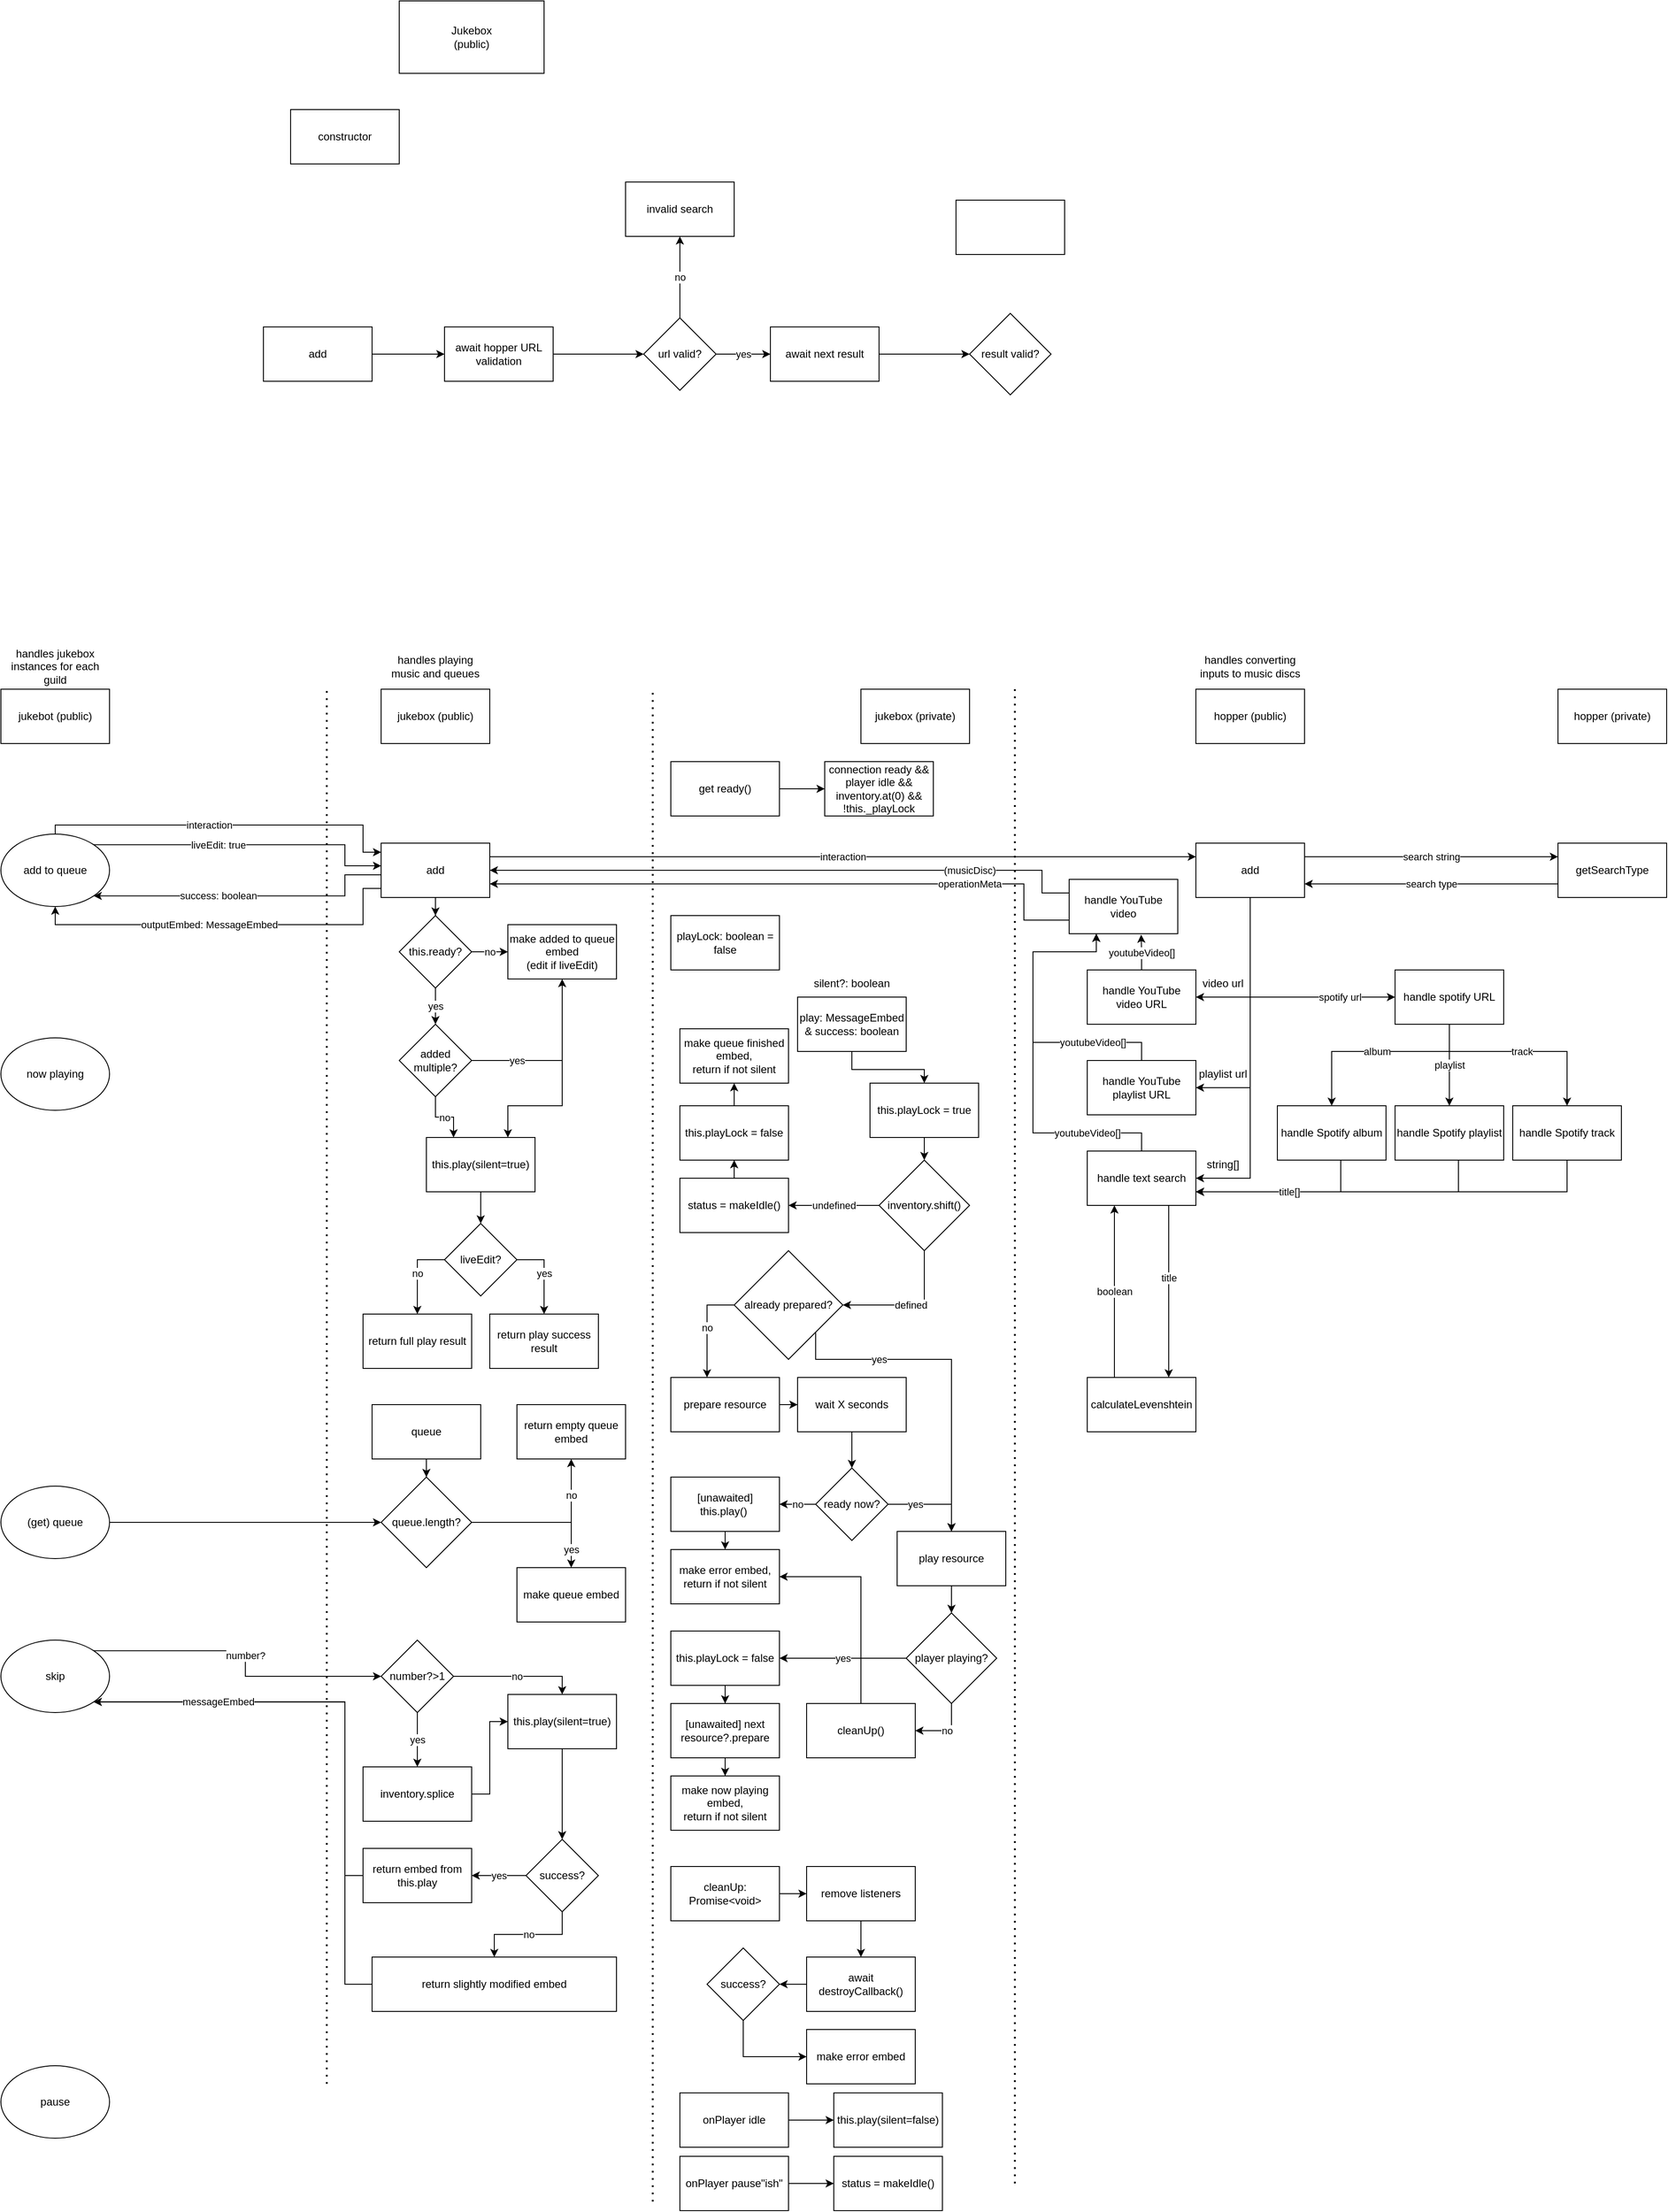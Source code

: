 <mxfile version="16.5.2" type="device"><diagram id="hmhbZiQYW7Iia7BToPwG" name="Page-1"><mxGraphModel dx="3783" dy="2192" grid="1" gridSize="10" guides="1" tooltips="1" connect="1" arrows="1" fold="1" page="0" pageScale="1" pageWidth="850" pageHeight="1100" math="0" shadow="0"><root><mxCell id="0"/><mxCell id="1" parent="0"/><mxCell id="MciPBM90cr3rvrZdmb2z-4" value="interaction" style="edgeStyle=orthogonalEdgeStyle;rounded=0;orthogonalLoop=1;jettySize=auto;html=1;entryX=0;entryY=0;entryDx=0;entryDy=0;exitX=0.5;exitY=0;exitDx=0;exitDy=0;" parent="1" source="MciPBM90cr3rvrZdmb2z-2" edge="1"><mxGeometry x="-0.1" relative="1" as="geometry"><mxPoint x="-280" y="330" as="sourcePoint"/><mxPoint x="-60" y="340" as="targetPoint"/><Array as="points"><mxPoint x="-420" y="310"/><mxPoint x="-80" y="310"/><mxPoint x="-80" y="340"/></Array><mxPoint as="offset"/></mxGeometry></mxCell><mxCell id="MciPBM90cr3rvrZdmb2z-99" value="liveEdit: true" style="edgeStyle=orthogonalEdgeStyle;rounded=0;orthogonalLoop=1;jettySize=auto;html=1;entryX=0;entryY=0.25;entryDx=0;entryDy=0;exitX=1;exitY=0;exitDx=0;exitDy=0;" parent="1" source="MciPBM90cr3rvrZdmb2z-2" edge="1"><mxGeometry x="-0.193" relative="1" as="geometry"><mxPoint x="-237.574" y="341.716" as="sourcePoint"/><mxPoint x="-60" y="355" as="targetPoint"/><Array as="points"><mxPoint x="-100" y="332"/><mxPoint x="-100" y="355"/></Array><mxPoint as="offset"/></mxGeometry></mxCell><mxCell id="MciPBM90cr3rvrZdmb2z-2" value="add to queue" style="ellipse;whiteSpace=wrap;html=1;" parent="1" vertex="1"><mxGeometry x="-480" y="320" width="120" height="80" as="geometry"/></mxCell><mxCell id="MciPBM90cr3rvrZdmb2z-5" value="hopper (public)" style="rounded=0;whiteSpace=wrap;html=1;" parent="1" vertex="1"><mxGeometry x="840" y="160" width="120" height="60" as="geometry"/></mxCell><mxCell id="MciPBM90cr3rvrZdmb2z-27" value="search string" style="edgeStyle=orthogonalEdgeStyle;rounded=0;orthogonalLoop=1;jettySize=auto;html=1;entryX=0;entryY=0.25;entryDx=0;entryDy=0;" parent="1" source="MciPBM90cr3rvrZdmb2z-6" target="MciPBM90cr3rvrZdmb2z-25" edge="1"><mxGeometry relative="1" as="geometry"><Array as="points"><mxPoint x="1030" y="345"/><mxPoint x="1030" y="345"/></Array></mxGeometry></mxCell><mxCell id="MciPBM90cr3rvrZdmb2z-33" style="edgeStyle=orthogonalEdgeStyle;rounded=0;orthogonalLoop=1;jettySize=auto;html=1;entryX=1;entryY=0.5;entryDx=0;entryDy=0;exitX=0.5;exitY=1;exitDx=0;exitDy=0;" parent="1" source="MciPBM90cr3rvrZdmb2z-6" target="MciPBM90cr3rvrZdmb2z-22" edge="1"><mxGeometry relative="1" as="geometry"/></mxCell><mxCell id="MciPBM90cr3rvrZdmb2z-34" style="edgeStyle=orthogonalEdgeStyle;rounded=0;orthogonalLoop=1;jettySize=auto;html=1;entryX=1;entryY=0.5;entryDx=0;entryDy=0;exitX=0.5;exitY=1;exitDx=0;exitDy=0;" parent="1" source="MciPBM90cr3rvrZdmb2z-6" target="MciPBM90cr3rvrZdmb2z-26" edge="1"><mxGeometry relative="1" as="geometry"><Array as="points"><mxPoint x="900" y="500"/></Array></mxGeometry></mxCell><mxCell id="MciPBM90cr3rvrZdmb2z-45" style="edgeStyle=orthogonalEdgeStyle;rounded=0;orthogonalLoop=1;jettySize=auto;html=1;entryX=1;entryY=0.5;entryDx=0;entryDy=0;" parent="1" source="MciPBM90cr3rvrZdmb2z-6" target="MciPBM90cr3rvrZdmb2z-19" edge="1"><mxGeometry relative="1" as="geometry"/></mxCell><mxCell id="EG2tbeATRvM9hSawF7WW-14" value="spotify url" style="edgeStyle=orthogonalEdgeStyle;rounded=0;orthogonalLoop=1;jettySize=auto;html=1;entryX=0;entryY=0.5;entryDx=0;entryDy=0;exitX=0.5;exitY=1;exitDx=0;exitDy=0;" parent="1" source="MciPBM90cr3rvrZdmb2z-6" target="EG2tbeATRvM9hSawF7WW-13" edge="1"><mxGeometry x="0.546" relative="1" as="geometry"><mxPoint as="offset"/></mxGeometry></mxCell><mxCell id="MciPBM90cr3rvrZdmb2z-6" value="add" style="rounded=0;whiteSpace=wrap;html=1;" parent="1" vertex="1"><mxGeometry x="840" y="330" width="120" height="60" as="geometry"/></mxCell><mxCell id="MciPBM90cr3rvrZdmb2z-7" value="jukebox (public)" style="rounded=0;whiteSpace=wrap;html=1;" parent="1" vertex="1"><mxGeometry x="-60" y="160" width="120" height="60" as="geometry"/></mxCell><mxCell id="MciPBM90cr3rvrZdmb2z-13" value="interaction" style="edgeStyle=orthogonalEdgeStyle;rounded=0;orthogonalLoop=1;jettySize=auto;html=1;entryX=0;entryY=0.25;entryDx=0;entryDy=0;exitX=1;exitY=0.25;exitDx=0;exitDy=0;" parent="1" source="MciPBM90cr3rvrZdmb2z-8" target="MciPBM90cr3rvrZdmb2z-6" edge="1"><mxGeometry relative="1" as="geometry"><Array as="points"><mxPoint x="840" y="345"/></Array></mxGeometry></mxCell><mxCell id="MciPBM90cr3rvrZdmb2z-122" style="edgeStyle=orthogonalEdgeStyle;rounded=0;orthogonalLoop=1;jettySize=auto;html=1;entryX=0.5;entryY=0;entryDx=0;entryDy=0;" parent="1" source="MciPBM90cr3rvrZdmb2z-8" target="MciPBM90cr3rvrZdmb2z-81" edge="1"><mxGeometry relative="1" as="geometry"/></mxCell><mxCell id="MciPBM90cr3rvrZdmb2z-174" value="outputEmbed: MessageEmbed" style="edgeStyle=orthogonalEdgeStyle;rounded=0;orthogonalLoop=1;jettySize=auto;html=1;exitX=0;exitY=1;exitDx=0;exitDy=0;entryX=0.5;entryY=1;entryDx=0;entryDy=0;" parent="1" target="MciPBM90cr3rvrZdmb2z-2" edge="1"><mxGeometry x="0.095" relative="1" as="geometry"><mxPoint x="-60" y="380" as="sourcePoint"/><mxPoint x="-290" y="420" as="targetPoint"/><Array as="points"><mxPoint x="-80" y="380"/><mxPoint x="-80" y="420"/><mxPoint x="-420" y="420"/></Array><mxPoint as="offset"/></mxGeometry></mxCell><mxCell id="MciPBM90cr3rvrZdmb2z-176" value="success: boolean" style="edgeStyle=orthogonalEdgeStyle;rounded=0;orthogonalLoop=1;jettySize=auto;html=1;exitX=0;exitY=0.75;exitDx=0;exitDy=0;entryX=1;entryY=1;entryDx=0;entryDy=0;" parent="1" target="MciPBM90cr3rvrZdmb2z-2" edge="1"><mxGeometry x="0.193" relative="1" as="geometry"><mxPoint x="-60" y="365" as="sourcePoint"/><mxPoint x="-237.574" y="378.284" as="targetPoint"/><Array as="points"><mxPoint x="-100" y="365"/><mxPoint x="-100" y="388"/></Array><mxPoint as="offset"/></mxGeometry></mxCell><mxCell id="MciPBM90cr3rvrZdmb2z-8" value="add" style="rounded=0;whiteSpace=wrap;html=1;" parent="1" vertex="1"><mxGeometry x="-60" y="330" width="120" height="60" as="geometry"/></mxCell><mxCell id="MciPBM90cr3rvrZdmb2z-9" value="jukebot (public)" style="rounded=0;whiteSpace=wrap;html=1;" parent="1" vertex="1"><mxGeometry x="-480" y="160" width="120" height="60" as="geometry"/></mxCell><mxCell id="MciPBM90cr3rvrZdmb2z-226" style="edgeStyle=orthogonalEdgeStyle;rounded=0;orthogonalLoop=1;jettySize=auto;html=1;entryX=0;entryY=0.5;entryDx=0;entryDy=0;" parent="1" source="MciPBM90cr3rvrZdmb2z-10" target="MciPBM90cr3rvrZdmb2z-220" edge="1"><mxGeometry relative="1" as="geometry"/></mxCell><mxCell id="MciPBM90cr3rvrZdmb2z-10" value="(get) queue" style="ellipse;whiteSpace=wrap;html=1;" parent="1" vertex="1"><mxGeometry x="-480" y="1040" width="120" height="80" as="geometry"/></mxCell><mxCell id="MciPBM90cr3rvrZdmb2z-11" value="now playing" style="ellipse;whiteSpace=wrap;html=1;" parent="1" vertex="1"><mxGeometry x="-480" y="545" width="120" height="80" as="geometry"/></mxCell><mxCell id="EG2tbeATRvM9hSawF7WW-19" style="edgeStyle=orthogonalEdgeStyle;rounded=0;orthogonalLoop=1;jettySize=auto;html=1;entryX=1;entryY=0.75;entryDx=0;entryDy=0;" parent="1" source="MciPBM90cr3rvrZdmb2z-12" target="MciPBM90cr3rvrZdmb2z-19" edge="1"><mxGeometry relative="1" as="geometry"><Array as="points"><mxPoint x="1130" y="715"/></Array></mxGeometry></mxCell><mxCell id="MciPBM90cr3rvrZdmb2z-12" value="handle Spotify playlist" style="rounded=0;whiteSpace=wrap;html=1;" parent="1" vertex="1"><mxGeometry x="1060" y="620" width="120" height="60" as="geometry"/></mxCell><mxCell id="MciPBM90cr3rvrZdmb2z-62" value="&#10;&#10;&lt;span style=&quot;color: rgb(0, 0, 0); font-family: helvetica; font-size: 11px; font-style: normal; font-weight: 400; letter-spacing: normal; text-align: center; text-indent: 0px; text-transform: none; word-spacing: 0px; background-color: rgb(255, 255, 255); display: inline; float: none;&quot;&gt;youtubeVideo[]&lt;/span&gt;&#10;&#10;" style="edgeStyle=orthogonalEdgeStyle;rounded=0;orthogonalLoop=1;jettySize=auto;html=1;entryX=0.25;entryY=1;entryDx=0;entryDy=0;exitX=0.5;exitY=0;exitDx=0;exitDy=0;" parent="1" source="MciPBM90cr3rvrZdmb2z-19" target="EG2tbeATRvM9hSawF7WW-2" edge="1"><mxGeometry x="-0.628" relative="1" as="geometry"><Array as="points"><mxPoint x="780" y="650"/><mxPoint x="660" y="650"/><mxPoint x="660" y="450"/><mxPoint x="730" y="450"/></Array><mxPoint as="offset"/></mxGeometry></mxCell><mxCell id="MciPBM90cr3rvrZdmb2z-95" value="title" style="edgeStyle=orthogonalEdgeStyle;rounded=0;orthogonalLoop=1;jettySize=auto;html=1;entryX=0.75;entryY=0;entryDx=0;entryDy=0;exitX=0.5;exitY=1;exitDx=0;exitDy=0;" parent="1" source="MciPBM90cr3rvrZdmb2z-19" target="MciPBM90cr3rvrZdmb2z-94" edge="1"><mxGeometry relative="1" as="geometry"><Array as="points"><mxPoint x="810" y="730"/></Array></mxGeometry></mxCell><mxCell id="MciPBM90cr3rvrZdmb2z-19" value="handle text search" style="rounded=0;whiteSpace=wrap;html=1;" parent="1" vertex="1"><mxGeometry x="720" y="670" width="120" height="60" as="geometry"/></mxCell><mxCell id="EG2tbeATRvM9hSawF7WW-20" style="edgeStyle=orthogonalEdgeStyle;rounded=0;orthogonalLoop=1;jettySize=auto;html=1;entryX=1;entryY=0.75;entryDx=0;entryDy=0;" parent="1" source="MciPBM90cr3rvrZdmb2z-20" target="MciPBM90cr3rvrZdmb2z-19" edge="1"><mxGeometry relative="1" as="geometry"><Array as="points"><mxPoint x="1250" y="715"/></Array></mxGeometry></mxCell><mxCell id="MciPBM90cr3rvrZdmb2z-20" value="handle Spotify track" style="rounded=0;whiteSpace=wrap;html=1;" parent="1" vertex="1"><mxGeometry x="1190" y="620" width="120" height="60" as="geometry"/></mxCell><mxCell id="MciPBM90cr3rvrZdmb2z-21" value="jukebox (private)" style="rounded=0;whiteSpace=wrap;html=1;" parent="1" vertex="1"><mxGeometry x="470" y="160" width="120" height="60" as="geometry"/></mxCell><mxCell id="MciPBM90cr3rvrZdmb2z-61" value="&#10;&#10;&lt;span style=&quot;color: rgb(0, 0, 0); font-family: helvetica; font-size: 11px; font-style: normal; font-weight: 400; letter-spacing: normal; text-align: center; text-indent: 0px; text-transform: none; word-spacing: 0px; background-color: rgb(255, 255, 255); display: inline; float: none;&quot;&gt;youtubeVideo[]&lt;/span&gt;&#10;&#10;" style="edgeStyle=orthogonalEdgeStyle;rounded=0;orthogonalLoop=1;jettySize=auto;html=1;entryX=0.25;entryY=1;entryDx=0;entryDy=0;" parent="1" source="MciPBM90cr3rvrZdmb2z-22" target="EG2tbeATRvM9hSawF7WW-2" edge="1"><mxGeometry x="-0.551" relative="1" as="geometry"><mxPoint x="720" y="430" as="targetPoint"/><Array as="points"><mxPoint x="780" y="550"/><mxPoint x="660" y="550"/><mxPoint x="660" y="450"/><mxPoint x="730" y="450"/></Array><mxPoint as="offset"/></mxGeometry></mxCell><mxCell id="MciPBM90cr3rvrZdmb2z-22" value="handle YouTube playlist URL" style="rounded=0;whiteSpace=wrap;html=1;" parent="1" vertex="1"><mxGeometry x="720" y="570" width="120" height="60" as="geometry"/></mxCell><mxCell id="MciPBM90cr3rvrZdmb2z-28" value="search type" style="edgeStyle=orthogonalEdgeStyle;rounded=0;orthogonalLoop=1;jettySize=auto;html=1;entryX=1;entryY=0.75;entryDx=0;entryDy=0;exitX=0;exitY=0.75;exitDx=0;exitDy=0;" parent="1" source="MciPBM90cr3rvrZdmb2z-25" target="MciPBM90cr3rvrZdmb2z-6" edge="1"><mxGeometry relative="1" as="geometry"/></mxCell><mxCell id="MciPBM90cr3rvrZdmb2z-25" value="getSearchType" style="rounded=0;whiteSpace=wrap;html=1;" parent="1" vertex="1"><mxGeometry x="1240" y="330" width="120" height="60" as="geometry"/></mxCell><mxCell id="EG2tbeATRvM9hSawF7WW-11" value="youtubeVideo[]" style="edgeStyle=orthogonalEdgeStyle;rounded=0;orthogonalLoop=1;jettySize=auto;html=1;entryX=0.663;entryY=1.017;entryDx=0;entryDy=0;entryPerimeter=0;" parent="1" source="MciPBM90cr3rvrZdmb2z-26" target="EG2tbeATRvM9hSawF7WW-2" edge="1"><mxGeometry relative="1" as="geometry"/></mxCell><mxCell id="MciPBM90cr3rvrZdmb2z-26" value="handle YouTube video URL" style="rounded=0;whiteSpace=wrap;html=1;" parent="1" vertex="1"><mxGeometry x="720" y="470" width="120" height="60" as="geometry"/></mxCell><mxCell id="EG2tbeATRvM9hSawF7WW-18" value="title[]" style="edgeStyle=orthogonalEdgeStyle;rounded=0;orthogonalLoop=1;jettySize=auto;html=1;entryX=1;entryY=0.75;entryDx=0;entryDy=0;exitX=0.5;exitY=1;exitDx=0;exitDy=0;" parent="1" source="MciPBM90cr3rvrZdmb2z-41" target="MciPBM90cr3rvrZdmb2z-19" edge="1"><mxGeometry relative="1" as="geometry"><Array as="points"><mxPoint x="1000" y="715"/></Array></mxGeometry></mxCell><mxCell id="MciPBM90cr3rvrZdmb2z-41" value="handle Spotify album" style="rounded=0;whiteSpace=wrap;html=1;" parent="1" vertex="1"><mxGeometry x="930" y="620" width="120" height="60" as="geometry"/></mxCell><mxCell id="MciPBM90cr3rvrZdmb2z-68" value="video url" style="text;html=1;strokeColor=none;fillColor=none;align=center;verticalAlign=middle;whiteSpace=wrap;rounded=0;" parent="1" vertex="1"><mxGeometry x="840" y="470" width="60" height="30" as="geometry"/></mxCell><mxCell id="MciPBM90cr3rvrZdmb2z-69" value="playlist url" style="text;html=1;strokeColor=none;fillColor=none;align=center;verticalAlign=middle;whiteSpace=wrap;rounded=0;" parent="1" vertex="1"><mxGeometry x="840" y="570" width="60" height="30" as="geometry"/></mxCell><mxCell id="MciPBM90cr3rvrZdmb2z-78" value="string[]" style="text;html=1;strokeColor=none;fillColor=none;align=center;verticalAlign=middle;whiteSpace=wrap;rounded=0;" parent="1" vertex="1"><mxGeometry x="840" y="670" width="60" height="30" as="geometry"/></mxCell><mxCell id="MciPBM90cr3rvrZdmb2z-210" style="edgeStyle=orthogonalEdgeStyle;rounded=0;orthogonalLoop=1;jettySize=auto;html=1;exitX=0.5;exitY=1;exitDx=0;exitDy=0;entryX=0.5;entryY=0;entryDx=0;entryDy=0;" parent="1" source="MciPBM90cr3rvrZdmb2z-80" target="MciPBM90cr3rvrZdmb2z-266" edge="1"><mxGeometry relative="1" as="geometry"><mxPoint x="550" y="660" as="targetPoint"/></mxGeometry></mxCell><mxCell id="MciPBM90cr3rvrZdmb2z-80" value="play: MessageEmbed &amp;amp; success: boolean" style="rounded=0;whiteSpace=wrap;html=1;" parent="1" vertex="1"><mxGeometry x="400" y="500" width="120" height="60" as="geometry"/></mxCell><mxCell id="MciPBM90cr3rvrZdmb2z-125" value="yes" style="edgeStyle=orthogonalEdgeStyle;rounded=0;orthogonalLoop=1;jettySize=auto;html=1;exitX=0.5;exitY=1;exitDx=0;exitDy=0;" parent="1" source="MciPBM90cr3rvrZdmb2z-81" edge="1"><mxGeometry relative="1" as="geometry"><mxPoint y="530" as="targetPoint"/><Array as="points"><mxPoint y="530"/></Array></mxGeometry></mxCell><mxCell id="MciPBM90cr3rvrZdmb2z-128" value="no" style="edgeStyle=orthogonalEdgeStyle;rounded=0;orthogonalLoop=1;jettySize=auto;html=1;entryX=0;entryY=0.5;entryDx=0;entryDy=0;" parent="1" source="MciPBM90cr3rvrZdmb2z-81" target="MciPBM90cr3rvrZdmb2z-126" edge="1"><mxGeometry relative="1" as="geometry"/></mxCell><mxCell id="MciPBM90cr3rvrZdmb2z-81" value="this.ready?" style="rhombus;whiteSpace=wrap;html=1;" parent="1" vertex="1"><mxGeometry x="-40" y="410" width="80" height="80" as="geometry"/></mxCell><mxCell id="MciPBM90cr3rvrZdmb2z-87" value="handles jukebox instances for each guild" style="text;html=1;strokeColor=none;fillColor=none;align=center;verticalAlign=middle;whiteSpace=wrap;rounded=0;" parent="1" vertex="1"><mxGeometry x="-480" y="120" width="120" height="30" as="geometry"/></mxCell><mxCell id="MciPBM90cr3rvrZdmb2z-88" value="handles playing music and queues" style="text;html=1;strokeColor=none;fillColor=none;align=center;verticalAlign=middle;whiteSpace=wrap;rounded=0;" parent="1" vertex="1"><mxGeometry x="-60" y="120" width="120" height="30" as="geometry"/></mxCell><mxCell id="MciPBM90cr3rvrZdmb2z-91" value="handles converting inputs to music discs" style="text;html=1;strokeColor=none;fillColor=none;align=center;verticalAlign=middle;whiteSpace=wrap;rounded=0;" parent="1" vertex="1"><mxGeometry x="840" y="120" width="120" height="30" as="geometry"/></mxCell><mxCell id="MciPBM90cr3rvrZdmb2z-93" value="hopper (private)" style="rounded=0;whiteSpace=wrap;html=1;" parent="1" vertex="1"><mxGeometry x="1240" y="160" width="120" height="60" as="geometry"/></mxCell><mxCell id="MciPBM90cr3rvrZdmb2z-96" value="boolean" style="edgeStyle=orthogonalEdgeStyle;rounded=0;orthogonalLoop=1;jettySize=auto;html=1;entryX=0.25;entryY=1;entryDx=0;entryDy=0;" parent="1" source="MciPBM90cr3rvrZdmb2z-94" target="MciPBM90cr3rvrZdmb2z-19" edge="1"><mxGeometry relative="1" as="geometry"><mxPoint x="730" y="740" as="targetPoint"/><Array as="points"><mxPoint x="750" y="790"/></Array></mxGeometry></mxCell><mxCell id="MciPBM90cr3rvrZdmb2z-94" value="calculateLevenshtein" style="rounded=0;whiteSpace=wrap;html=1;" parent="1" vertex="1"><mxGeometry x="720" y="920" width="120" height="60" as="geometry"/></mxCell><mxCell id="MciPBM90cr3rvrZdmb2z-106" value="undefined" style="edgeStyle=orthogonalEdgeStyle;rounded=0;orthogonalLoop=1;jettySize=auto;html=1;entryX=1;entryY=0.5;entryDx=0;entryDy=0;" parent="1" source="MciPBM90cr3rvrZdmb2z-103" target="MciPBM90cr3rvrZdmb2z-104" edge="1"><mxGeometry relative="1" as="geometry"/></mxCell><mxCell id="MciPBM90cr3rvrZdmb2z-114" value="defined" style="edgeStyle=orthogonalEdgeStyle;rounded=0;orthogonalLoop=1;jettySize=auto;html=1;entryX=1;entryY=0.5;entryDx=0;entryDy=0;" parent="1" source="MciPBM90cr3rvrZdmb2z-103" target="MciPBM90cr3rvrZdmb2z-148" edge="1"><mxGeometry relative="1" as="geometry"><mxPoint x="540" y="810" as="targetPoint"/><Array as="points"><mxPoint x="540" y="840"/></Array></mxGeometry></mxCell><mxCell id="MciPBM90cr3rvrZdmb2z-103" value="inventory.shift()" style="rhombus;whiteSpace=wrap;html=1;" parent="1" vertex="1"><mxGeometry x="490" y="680" width="100" height="100" as="geometry"/></mxCell><mxCell id="MciPBM90cr3rvrZdmb2z-269" style="edgeStyle=orthogonalEdgeStyle;rounded=0;orthogonalLoop=1;jettySize=auto;html=1;entryX=0.5;entryY=1;entryDx=0;entryDy=0;" parent="1" source="MciPBM90cr3rvrZdmb2z-104" target="MciPBM90cr3rvrZdmb2z-268" edge="1"><mxGeometry relative="1" as="geometry"/></mxCell><mxCell id="MciPBM90cr3rvrZdmb2z-104" value="status = makeIdle()" style="rounded=0;whiteSpace=wrap;html=1;" parent="1" vertex="1"><mxGeometry x="270" y="700" width="120" height="60" as="geometry"/></mxCell><mxCell id="MciPBM90cr3rvrZdmb2z-233" value="number?" style="edgeStyle=orthogonalEdgeStyle;rounded=0;orthogonalLoop=1;jettySize=auto;html=1;entryX=0;entryY=0.5;entryDx=0;entryDy=0;exitX=1;exitY=0;exitDx=0;exitDy=0;" parent="1" source="MciPBM90cr3rvrZdmb2z-108" target="MciPBM90cr3rvrZdmb2z-263" edge="1"><mxGeometry relative="1" as="geometry"/></mxCell><mxCell id="MciPBM90cr3rvrZdmb2z-108" value="skip" style="ellipse;whiteSpace=wrap;html=1;" parent="1" vertex="1"><mxGeometry x="-480" y="1210" width="120" height="80" as="geometry"/></mxCell><mxCell id="MciPBM90cr3rvrZdmb2z-111" value="" style="endArrow=none;dashed=1;html=1;dashPattern=1 3;strokeWidth=2;rounded=0;" parent="1" edge="1"><mxGeometry width="50" height="50" relative="1" as="geometry"><mxPoint x="640" y="160" as="sourcePoint"/><mxPoint x="640" y="1810" as="targetPoint"/></mxGeometry></mxCell><mxCell id="MciPBM90cr3rvrZdmb2z-123" value="" style="endArrow=none;dashed=1;html=1;dashPattern=1 3;strokeWidth=2;rounded=0;" parent="1" edge="1"><mxGeometry width="50" height="50" relative="1" as="geometry"><mxPoint x="240" y="1830" as="sourcePoint"/><mxPoint x="240" y="160" as="targetPoint"/></mxGeometry></mxCell><mxCell id="MciPBM90cr3rvrZdmb2z-126" value="make added to queue embed&lt;br&gt;(edit if liveEdit)" style="rounded=0;whiteSpace=wrap;html=1;" parent="1" vertex="1"><mxGeometry x="80" y="420" width="120" height="60" as="geometry"/></mxCell><mxCell id="MciPBM90cr3rvrZdmb2z-138" style="edgeStyle=orthogonalEdgeStyle;rounded=0;orthogonalLoop=1;jettySize=auto;html=1;exitX=1;exitY=0.5;exitDx=0;exitDy=0;entryX=0.75;entryY=0;entryDx=0;entryDy=0;" parent="1" source="MciPBM90cr3rvrZdmb2z-130" target="MciPBM90cr3rvrZdmb2z-141" edge="1"><mxGeometry relative="1" as="geometry"><mxPoint x="140" y="655" as="targetPoint"/><Array as="points"><mxPoint x="140" y="570"/><mxPoint x="140" y="620"/><mxPoint x="80" y="620"/></Array></mxGeometry></mxCell><mxCell id="MciPBM90cr3rvrZdmb2z-139" value="yes" style="edgeStyle=orthogonalEdgeStyle;rounded=0;orthogonalLoop=1;jettySize=auto;html=1;entryX=0.5;entryY=1;entryDx=0;entryDy=0;" parent="1" source="MciPBM90cr3rvrZdmb2z-130" target="MciPBM90cr3rvrZdmb2z-126" edge="1"><mxGeometry x="-0.474" relative="1" as="geometry"><mxPoint as="offset"/></mxGeometry></mxCell><mxCell id="MciPBM90cr3rvrZdmb2z-144" value="no" style="edgeStyle=orthogonalEdgeStyle;rounded=0;orthogonalLoop=1;jettySize=auto;html=1;entryX=0.25;entryY=0;entryDx=0;entryDy=0;" parent="1" source="MciPBM90cr3rvrZdmb2z-130" target="MciPBM90cr3rvrZdmb2z-141" edge="1"><mxGeometry relative="1" as="geometry"/></mxCell><mxCell id="MciPBM90cr3rvrZdmb2z-130" value="added multiple?" style="rhombus;whiteSpace=wrap;html=1;" parent="1" vertex="1"><mxGeometry x="-40" y="530" width="80" height="80" as="geometry"/></mxCell><mxCell id="MciPBM90cr3rvrZdmb2z-215" style="edgeStyle=orthogonalEdgeStyle;rounded=0;orthogonalLoop=1;jettySize=auto;html=1;exitX=0.5;exitY=1;exitDx=0;exitDy=0;entryX=0.5;entryY=0;entryDx=0;entryDy=0;" parent="1" source="MciPBM90cr3rvrZdmb2z-141" target="MciPBM90cr3rvrZdmb2z-179" edge="1"><mxGeometry relative="1" as="geometry"/></mxCell><mxCell id="MciPBM90cr3rvrZdmb2z-141" value="this.play(silent=true)" style="rounded=0;whiteSpace=wrap;html=1;" parent="1" vertex="1"><mxGeometry x="-10" y="655" width="120" height="60" as="geometry"/></mxCell><mxCell id="MciPBM90cr3rvrZdmb2z-158" value="no" style="edgeStyle=orthogonalEdgeStyle;rounded=0;orthogonalLoop=1;jettySize=auto;html=1;exitX=0;exitY=0.5;exitDx=0;exitDy=0;" parent="1" source="MciPBM90cr3rvrZdmb2z-148" edge="1"><mxGeometry relative="1" as="geometry"><mxPoint x="300" y="920" as="targetPoint"/><Array as="points"><mxPoint x="300" y="840"/><mxPoint x="300" y="920"/></Array></mxGeometry></mxCell><mxCell id="MciPBM90cr3rvrZdmb2z-192" value="yes" style="edgeStyle=orthogonalEdgeStyle;rounded=0;orthogonalLoop=1;jettySize=auto;html=1;exitX=1;exitY=1;exitDx=0;exitDy=0;entryX=0.5;entryY=0;entryDx=0;entryDy=0;" parent="1" source="MciPBM90cr3rvrZdmb2z-148" target="MciPBM90cr3rvrZdmb2z-191" edge="1"><mxGeometry x="-0.46" relative="1" as="geometry"><Array as="points"><mxPoint x="420" y="900"/><mxPoint x="570" y="900"/></Array><mxPoint as="offset"/></mxGeometry></mxCell><mxCell id="MciPBM90cr3rvrZdmb2z-148" value="already prepared?" style="rhombus;whiteSpace=wrap;html=1;" parent="1" vertex="1"><mxGeometry x="330" y="780" width="120" height="120" as="geometry"/></mxCell><mxCell id="MciPBM90cr3rvrZdmb2z-160" style="edgeStyle=orthogonalEdgeStyle;rounded=0;orthogonalLoop=1;jettySize=auto;html=1;" parent="1" source="MciPBM90cr3rvrZdmb2z-151" target="MciPBM90cr3rvrZdmb2z-159" edge="1"><mxGeometry relative="1" as="geometry"/></mxCell><mxCell id="MciPBM90cr3rvrZdmb2z-151" value="prepare resource" style="rounded=0;whiteSpace=wrap;html=1;" parent="1" vertex="1"><mxGeometry x="260" y="920" width="120" height="60" as="geometry"/></mxCell><mxCell id="MciPBM90cr3rvrZdmb2z-162" style="edgeStyle=orthogonalEdgeStyle;rounded=0;orthogonalLoop=1;jettySize=auto;html=1;entryX=0.5;entryY=0;entryDx=0;entryDy=0;" parent="1" source="MciPBM90cr3rvrZdmb2z-159" target="MciPBM90cr3rvrZdmb2z-161" edge="1"><mxGeometry relative="1" as="geometry"/></mxCell><mxCell id="MciPBM90cr3rvrZdmb2z-159" value="wait X seconds" style="rounded=0;whiteSpace=wrap;html=1;" parent="1" vertex="1"><mxGeometry x="400" y="920" width="120" height="60" as="geometry"/></mxCell><mxCell id="MciPBM90cr3rvrZdmb2z-190" value="no" style="edgeStyle=orthogonalEdgeStyle;rounded=0;orthogonalLoop=1;jettySize=auto;html=1;" parent="1" source="MciPBM90cr3rvrZdmb2z-161" target="MciPBM90cr3rvrZdmb2z-163" edge="1"><mxGeometry relative="1" as="geometry"/></mxCell><mxCell id="MciPBM90cr3rvrZdmb2z-193" value="yes" style="edgeStyle=orthogonalEdgeStyle;rounded=0;orthogonalLoop=1;jettySize=auto;html=1;entryX=0.5;entryY=0;entryDx=0;entryDy=0;" parent="1" source="MciPBM90cr3rvrZdmb2z-161" target="MciPBM90cr3rvrZdmb2z-191" edge="1"><mxGeometry x="-0.4" relative="1" as="geometry"><mxPoint as="offset"/></mxGeometry></mxCell><mxCell id="MciPBM90cr3rvrZdmb2z-161" value="ready now?" style="rhombus;whiteSpace=wrap;html=1;" parent="1" vertex="1"><mxGeometry x="420" y="1020" width="80" height="80" as="geometry"/></mxCell><mxCell id="MciPBM90cr3rvrZdmb2z-170" value="" style="edgeStyle=orthogonalEdgeStyle;rounded=0;orthogonalLoop=1;jettySize=auto;html=1;" parent="1" source="MciPBM90cr3rvrZdmb2z-163" edge="1"><mxGeometry relative="1" as="geometry"><mxPoint x="320" y="1110" as="targetPoint"/></mxGeometry></mxCell><mxCell id="MciPBM90cr3rvrZdmb2z-163" value="[unawaited] this.play()&amp;nbsp;" style="rounded=0;whiteSpace=wrap;html=1;" parent="1" vertex="1"><mxGeometry x="260" y="1030" width="120" height="60" as="geometry"/></mxCell><mxCell id="MciPBM90cr3rvrZdmb2z-171" value="make error embed,&lt;br&gt;return if not silent" style="rounded=0;whiteSpace=wrap;html=1;" parent="1" vertex="1"><mxGeometry x="260" y="1110" width="120" height="60" as="geometry"/></mxCell><mxCell id="MciPBM90cr3rvrZdmb2z-172" value="silent?: boolean" style="text;html=1;strokeColor=none;fillColor=none;align=center;verticalAlign=middle;whiteSpace=wrap;rounded=0;" parent="1" vertex="1"><mxGeometry x="400" y="470" width="120" height="30" as="geometry"/></mxCell><mxCell id="MciPBM90cr3rvrZdmb2z-183" value="no" style="edgeStyle=orthogonalEdgeStyle;rounded=0;orthogonalLoop=1;jettySize=auto;html=1;entryX=0.5;entryY=0;entryDx=0;entryDy=0;" parent="1" source="MciPBM90cr3rvrZdmb2z-179" target="MciPBM90cr3rvrZdmb2z-182" edge="1"><mxGeometry relative="1" as="geometry"><Array as="points"><mxPoint x="-20" y="790"/></Array></mxGeometry></mxCell><mxCell id="MciPBM90cr3rvrZdmb2z-184" value="yes" style="edgeStyle=orthogonalEdgeStyle;rounded=0;orthogonalLoop=1;jettySize=auto;html=1;entryX=0.5;entryY=0;entryDx=0;entryDy=0;exitX=1;exitY=0.5;exitDx=0;exitDy=0;" parent="1" source="MciPBM90cr3rvrZdmb2z-179" target="MciPBM90cr3rvrZdmb2z-180" edge="1"><mxGeometry relative="1" as="geometry"/></mxCell><mxCell id="MciPBM90cr3rvrZdmb2z-179" value="liveEdit?" style="rhombus;whiteSpace=wrap;html=1;" parent="1" vertex="1"><mxGeometry x="10" y="750" width="80" height="80" as="geometry"/></mxCell><mxCell id="MciPBM90cr3rvrZdmb2z-180" value="return play success result" style="rounded=0;whiteSpace=wrap;html=1;" parent="1" vertex="1"><mxGeometry x="60" y="850" width="120" height="60" as="geometry"/></mxCell><mxCell id="MciPBM90cr3rvrZdmb2z-182" value="return full play result" style="rounded=0;whiteSpace=wrap;html=1;" parent="1" vertex="1"><mxGeometry x="-80" y="850" width="120" height="60" as="geometry"/></mxCell><mxCell id="MciPBM90cr3rvrZdmb2z-185" value="" style="endArrow=none;dashed=1;html=1;dashPattern=1 3;strokeWidth=2;rounded=0;" parent="1" edge="1"><mxGeometry width="50" height="50" relative="1" as="geometry"><mxPoint x="-120" y="1700" as="sourcePoint"/><mxPoint x="-120" y="160" as="targetPoint"/></mxGeometry></mxCell><mxCell id="MciPBM90cr3rvrZdmb2z-196" style="edgeStyle=orthogonalEdgeStyle;rounded=0;orthogonalLoop=1;jettySize=auto;html=1;entryX=0.5;entryY=0;entryDx=0;entryDy=0;" parent="1" source="MciPBM90cr3rvrZdmb2z-191" target="MciPBM90cr3rvrZdmb2z-195" edge="1"><mxGeometry relative="1" as="geometry"/></mxCell><mxCell id="MciPBM90cr3rvrZdmb2z-191" value="play resource" style="rounded=0;whiteSpace=wrap;html=1;" parent="1" vertex="1"><mxGeometry x="510" y="1090" width="120" height="60" as="geometry"/></mxCell><mxCell id="MciPBM90cr3rvrZdmb2z-198" value="yes" style="edgeStyle=orthogonalEdgeStyle;rounded=0;orthogonalLoop=1;jettySize=auto;html=1;entryX=1;entryY=0.5;entryDx=0;entryDy=0;" parent="1" source="MciPBM90cr3rvrZdmb2z-195" target="MciPBM90cr3rvrZdmb2z-217" edge="1"><mxGeometry relative="1" as="geometry"/></mxCell><mxCell id="MciPBM90cr3rvrZdmb2z-203" value="no" style="edgeStyle=orthogonalEdgeStyle;rounded=0;orthogonalLoop=1;jettySize=auto;html=1;entryX=1;entryY=0.5;entryDx=0;entryDy=0;" parent="1" source="MciPBM90cr3rvrZdmb2z-195" target="MciPBM90cr3rvrZdmb2z-202" edge="1"><mxGeometry relative="1" as="geometry"/></mxCell><mxCell id="MciPBM90cr3rvrZdmb2z-195" value="player playing?" style="rhombus;whiteSpace=wrap;html=1;" parent="1" vertex="1"><mxGeometry x="520" y="1180" width="100" height="100" as="geometry"/></mxCell><mxCell id="MciPBM90cr3rvrZdmb2z-197" value="make now playing embed,&lt;br&gt;return if not silent" style="rounded=0;whiteSpace=wrap;html=1;" parent="1" vertex="1"><mxGeometry x="260" y="1360" width="120" height="60" as="geometry"/></mxCell><mxCell id="MciPBM90cr3rvrZdmb2z-242" style="edgeStyle=orthogonalEdgeStyle;rounded=0;orthogonalLoop=1;jettySize=auto;html=1;entryX=1;entryY=0.5;entryDx=0;entryDy=0;" parent="1" source="MciPBM90cr3rvrZdmb2z-202" target="MciPBM90cr3rvrZdmb2z-171" edge="1"><mxGeometry relative="1" as="geometry"><Array as="points"><mxPoint x="470" y="1140"/></Array></mxGeometry></mxCell><mxCell id="MciPBM90cr3rvrZdmb2z-202" value="cleanUp()" style="rounded=0;whiteSpace=wrap;html=1;" parent="1" vertex="1"><mxGeometry x="410" y="1280" width="120" height="60" as="geometry"/></mxCell><mxCell id="MciPBM90cr3rvrZdmb2z-206" style="edgeStyle=orthogonalEdgeStyle;rounded=0;orthogonalLoop=1;jettySize=auto;html=1;entryX=0;entryY=0.5;entryDx=0;entryDy=0;" parent="1" source="MciPBM90cr3rvrZdmb2z-204" target="MciPBM90cr3rvrZdmb2z-205" edge="1"><mxGeometry relative="1" as="geometry"/></mxCell><mxCell id="MciPBM90cr3rvrZdmb2z-204" value="get ready()" style="rounded=0;whiteSpace=wrap;html=1;" parent="1" vertex="1"><mxGeometry x="260" y="240" width="120" height="60" as="geometry"/></mxCell><mxCell id="MciPBM90cr3rvrZdmb2z-205" value="connection ready &amp;amp;&amp;amp;&lt;br&gt;player idle &amp;amp;&amp;amp;&lt;br&gt;inventory.at(0) &amp;amp;&amp;amp;&lt;br&gt;!this._playLock" style="rounded=0;whiteSpace=wrap;html=1;" parent="1" vertex="1"><mxGeometry x="430" y="240" width="120" height="60" as="geometry"/></mxCell><mxCell id="MciPBM90cr3rvrZdmb2z-209" value="playLock: boolean = false" style="rounded=0;whiteSpace=wrap;html=1;" parent="1" vertex="1"><mxGeometry x="260" y="410" width="120" height="60" as="geometry"/></mxCell><mxCell id="MciPBM90cr3rvrZdmb2z-291" style="edgeStyle=orthogonalEdgeStyle;rounded=0;orthogonalLoop=1;jettySize=auto;html=1;entryX=0.5;entryY=0;entryDx=0;entryDy=0;" parent="1" source="MciPBM90cr3rvrZdmb2z-217" target="MciPBM90cr3rvrZdmb2z-290" edge="1"><mxGeometry relative="1" as="geometry"/></mxCell><mxCell id="MciPBM90cr3rvrZdmb2z-217" value="this.playLock = false" style="rounded=0;whiteSpace=wrap;html=1;" parent="1" vertex="1"><mxGeometry x="260" y="1200" width="120" height="60" as="geometry"/></mxCell><mxCell id="MciPBM90cr3rvrZdmb2z-225" style="edgeStyle=orthogonalEdgeStyle;rounded=0;orthogonalLoop=1;jettySize=auto;html=1;" parent="1" source="MciPBM90cr3rvrZdmb2z-219" target="MciPBM90cr3rvrZdmb2z-220" edge="1"><mxGeometry relative="1" as="geometry"/></mxCell><mxCell id="MciPBM90cr3rvrZdmb2z-219" value="queue" style="rounded=0;whiteSpace=wrap;html=1;" parent="1" vertex="1"><mxGeometry x="-70" y="950" width="120" height="60" as="geometry"/></mxCell><mxCell id="MciPBM90cr3rvrZdmb2z-222" value="no" style="edgeStyle=orthogonalEdgeStyle;rounded=0;orthogonalLoop=1;jettySize=auto;html=1;entryX=0.5;entryY=1;entryDx=0;entryDy=0;" parent="1" source="MciPBM90cr3rvrZdmb2z-220" target="MciPBM90cr3rvrZdmb2z-221" edge="1"><mxGeometry x="0.556" relative="1" as="geometry"><mxPoint as="offset"/></mxGeometry></mxCell><mxCell id="MciPBM90cr3rvrZdmb2z-224" value="yes" style="edgeStyle=orthogonalEdgeStyle;rounded=0;orthogonalLoop=1;jettySize=auto;html=1;entryX=0.5;entryY=0;entryDx=0;entryDy=0;" parent="1" source="MciPBM90cr3rvrZdmb2z-220" target="MciPBM90cr3rvrZdmb2z-223" edge="1"><mxGeometry x="0.75" relative="1" as="geometry"><mxPoint as="offset"/></mxGeometry></mxCell><mxCell id="MciPBM90cr3rvrZdmb2z-220" value="queue.length?" style="rhombus;whiteSpace=wrap;html=1;" parent="1" vertex="1"><mxGeometry x="-60" y="1030" width="100" height="100" as="geometry"/></mxCell><mxCell id="MciPBM90cr3rvrZdmb2z-221" value="return empty queue embed" style="rounded=0;whiteSpace=wrap;html=1;" parent="1" vertex="1"><mxGeometry x="90" y="950" width="120" height="60" as="geometry"/></mxCell><mxCell id="MciPBM90cr3rvrZdmb2z-223" value="make queue embed" style="rounded=0;whiteSpace=wrap;html=1;" parent="1" vertex="1"><mxGeometry x="90" y="1130" width="120" height="60" as="geometry"/></mxCell><mxCell id="MciPBM90cr3rvrZdmb2z-279" style="edgeStyle=orthogonalEdgeStyle;rounded=0;orthogonalLoop=1;jettySize=auto;html=1;entryX=0.5;entryY=0;entryDx=0;entryDy=0;" parent="1" source="MciPBM90cr3rvrZdmb2z-228" target="MciPBM90cr3rvrZdmb2z-278" edge="1"><mxGeometry relative="1" as="geometry"/></mxCell><mxCell id="MciPBM90cr3rvrZdmb2z-228" value="this.play(silent=true)" style="rounded=0;whiteSpace=wrap;html=1;" parent="1" vertex="1"><mxGeometry x="80" y="1270" width="120" height="60" as="geometry"/></mxCell><mxCell id="MciPBM90cr3rvrZdmb2z-239" value="make queue finished embed,&lt;br&gt;return if not silent" style="rounded=0;whiteSpace=wrap;html=1;" parent="1" vertex="1"><mxGeometry x="270" y="535" width="120" height="60" as="geometry"/></mxCell><mxCell id="MciPBM90cr3rvrZdmb2z-247" style="edgeStyle=orthogonalEdgeStyle;rounded=0;orthogonalLoop=1;jettySize=auto;html=1;entryX=0;entryY=0.5;entryDx=0;entryDy=0;" parent="1" source="MciPBM90cr3rvrZdmb2z-243" target="MciPBM90cr3rvrZdmb2z-245" edge="1"><mxGeometry relative="1" as="geometry"/></mxCell><mxCell id="MciPBM90cr3rvrZdmb2z-243" value="cleanUp: Promise&amp;lt;void&amp;gt;" style="rounded=0;whiteSpace=wrap;html=1;" parent="1" vertex="1"><mxGeometry x="260" y="1460" width="120" height="60" as="geometry"/></mxCell><mxCell id="MciPBM90cr3rvrZdmb2z-248" style="edgeStyle=orthogonalEdgeStyle;rounded=0;orthogonalLoop=1;jettySize=auto;html=1;entryX=0.5;entryY=0;entryDx=0;entryDy=0;" parent="1" source="MciPBM90cr3rvrZdmb2z-245" target="MciPBM90cr3rvrZdmb2z-246" edge="1"><mxGeometry relative="1" as="geometry"/></mxCell><mxCell id="MciPBM90cr3rvrZdmb2z-245" value="remove listeners" style="rounded=0;whiteSpace=wrap;html=1;" parent="1" vertex="1"><mxGeometry x="410" y="1460" width="120" height="60" as="geometry"/></mxCell><mxCell id="MciPBM90cr3rvrZdmb2z-250" style="edgeStyle=orthogonalEdgeStyle;rounded=0;orthogonalLoop=1;jettySize=auto;html=1;entryX=1;entryY=0.5;entryDx=0;entryDy=0;" parent="1" source="MciPBM90cr3rvrZdmb2z-246" edge="1"><mxGeometry relative="1" as="geometry"><mxPoint x="380" y="1590" as="targetPoint"/></mxGeometry></mxCell><mxCell id="MciPBM90cr3rvrZdmb2z-246" value="await destroyCallback()" style="rounded=0;whiteSpace=wrap;html=1;" parent="1" vertex="1"><mxGeometry x="410" y="1560" width="120" height="60" as="geometry"/></mxCell><mxCell id="MciPBM90cr3rvrZdmb2z-253" style="edgeStyle=orthogonalEdgeStyle;rounded=0;orthogonalLoop=1;jettySize=auto;html=1;entryX=0;entryY=0.5;entryDx=0;entryDy=0;exitX=0.5;exitY=1;exitDx=0;exitDy=0;" parent="1" source="MciPBM90cr3rvrZdmb2z-251" target="MciPBM90cr3rvrZdmb2z-252" edge="1"><mxGeometry relative="1" as="geometry"/></mxCell><mxCell id="MciPBM90cr3rvrZdmb2z-251" value="success?" style="rhombus;whiteSpace=wrap;html=1;" parent="1" vertex="1"><mxGeometry x="300" y="1550" width="80" height="80" as="geometry"/></mxCell><mxCell id="MciPBM90cr3rvrZdmb2z-252" value="make error embed" style="rounded=0;whiteSpace=wrap;html=1;" parent="1" vertex="1"><mxGeometry x="410" y="1640" width="120" height="60" as="geometry"/></mxCell><mxCell id="MciPBM90cr3rvrZdmb2z-256" style="edgeStyle=orthogonalEdgeStyle;rounded=0;orthogonalLoop=1;jettySize=auto;html=1;entryX=0;entryY=0.5;entryDx=0;entryDy=0;" parent="1" source="MciPBM90cr3rvrZdmb2z-254" target="MciPBM90cr3rvrZdmb2z-255" edge="1"><mxGeometry relative="1" as="geometry"/></mxCell><mxCell id="MciPBM90cr3rvrZdmb2z-254" value="onPlayer idle" style="rounded=0;whiteSpace=wrap;html=1;" parent="1" vertex="1"><mxGeometry x="270" y="1710" width="120" height="60" as="geometry"/></mxCell><mxCell id="MciPBM90cr3rvrZdmb2z-255" value="this.play(silent=false)" style="rounded=0;whiteSpace=wrap;html=1;" parent="1" vertex="1"><mxGeometry x="440" y="1710" width="120" height="60" as="geometry"/></mxCell><mxCell id="MciPBM90cr3rvrZdmb2z-260" style="edgeStyle=orthogonalEdgeStyle;rounded=0;orthogonalLoop=1;jettySize=auto;html=1;entryX=0;entryY=0.5;entryDx=0;entryDy=0;" parent="1" source="MciPBM90cr3rvrZdmb2z-258" target="MciPBM90cr3rvrZdmb2z-259" edge="1"><mxGeometry relative="1" as="geometry"/></mxCell><mxCell id="MciPBM90cr3rvrZdmb2z-258" value="onPlayer pause&quot;ish&quot;" style="rounded=0;whiteSpace=wrap;html=1;" parent="1" vertex="1"><mxGeometry x="270" y="1780" width="120" height="60" as="geometry"/></mxCell><mxCell id="MciPBM90cr3rvrZdmb2z-259" value="status = makeIdle()" style="rounded=0;whiteSpace=wrap;html=1;" parent="1" vertex="1"><mxGeometry x="440" y="1780" width="120" height="60" as="geometry"/></mxCell><mxCell id="MciPBM90cr3rvrZdmb2z-264" value="no" style="edgeStyle=orthogonalEdgeStyle;rounded=0;orthogonalLoop=1;jettySize=auto;html=1;entryX=0.5;entryY=0;entryDx=0;entryDy=0;" parent="1" source="MciPBM90cr3rvrZdmb2z-263" target="MciPBM90cr3rvrZdmb2z-228" edge="1"><mxGeometry relative="1" as="geometry"/></mxCell><mxCell id="MciPBM90cr3rvrZdmb2z-275" value="yes" style="edgeStyle=orthogonalEdgeStyle;rounded=0;orthogonalLoop=1;jettySize=auto;html=1;" parent="1" source="MciPBM90cr3rvrZdmb2z-263" target="MciPBM90cr3rvrZdmb2z-274" edge="1"><mxGeometry relative="1" as="geometry"/></mxCell><mxCell id="MciPBM90cr3rvrZdmb2z-263" value="number?&amp;gt;1" style="rhombus;whiteSpace=wrap;html=1;" parent="1" vertex="1"><mxGeometry x="-60" y="1210" width="80" height="80" as="geometry"/></mxCell><mxCell id="MciPBM90cr3rvrZdmb2z-267" style="edgeStyle=orthogonalEdgeStyle;rounded=0;orthogonalLoop=1;jettySize=auto;html=1;exitX=0.5;exitY=1;exitDx=0;exitDy=0;entryX=0.5;entryY=0;entryDx=0;entryDy=0;" parent="1" source="MciPBM90cr3rvrZdmb2z-266" target="MciPBM90cr3rvrZdmb2z-103" edge="1"><mxGeometry relative="1" as="geometry"/></mxCell><mxCell id="MciPBM90cr3rvrZdmb2z-266" value="this.playLock = true" style="rounded=0;whiteSpace=wrap;html=1;" parent="1" vertex="1"><mxGeometry x="480" y="595" width="120" height="60" as="geometry"/></mxCell><mxCell id="MciPBM90cr3rvrZdmb2z-270" style="edgeStyle=orthogonalEdgeStyle;rounded=0;orthogonalLoop=1;jettySize=auto;html=1;entryX=0.5;entryY=1;entryDx=0;entryDy=0;" parent="1" source="MciPBM90cr3rvrZdmb2z-268" target="MciPBM90cr3rvrZdmb2z-239" edge="1"><mxGeometry relative="1" as="geometry"/></mxCell><mxCell id="MciPBM90cr3rvrZdmb2z-268" value="this.playLock = false" style="rounded=0;whiteSpace=wrap;html=1;" parent="1" vertex="1"><mxGeometry x="270" y="620" width="120" height="60" as="geometry"/></mxCell><mxCell id="MciPBM90cr3rvrZdmb2z-276" style="edgeStyle=orthogonalEdgeStyle;rounded=0;orthogonalLoop=1;jettySize=auto;html=1;entryX=0;entryY=0.5;entryDx=0;entryDy=0;" parent="1" source="MciPBM90cr3rvrZdmb2z-274" target="MciPBM90cr3rvrZdmb2z-228" edge="1"><mxGeometry relative="1" as="geometry"/></mxCell><mxCell id="MciPBM90cr3rvrZdmb2z-274" value="inventory.splice" style="rounded=0;whiteSpace=wrap;html=1;" parent="1" vertex="1"><mxGeometry x="-80" y="1350" width="120" height="60" as="geometry"/></mxCell><mxCell id="MciPBM90cr3rvrZdmb2z-281" value="yes" style="edgeStyle=orthogonalEdgeStyle;rounded=0;orthogonalLoop=1;jettySize=auto;html=1;entryX=1;entryY=0.5;entryDx=0;entryDy=0;" parent="1" source="MciPBM90cr3rvrZdmb2z-278" target="MciPBM90cr3rvrZdmb2z-280" edge="1"><mxGeometry relative="1" as="geometry"/></mxCell><mxCell id="MciPBM90cr3rvrZdmb2z-283" value="no" style="edgeStyle=orthogonalEdgeStyle;rounded=0;orthogonalLoop=1;jettySize=auto;html=1;entryX=0.5;entryY=0;entryDx=0;entryDy=0;" parent="1" source="MciPBM90cr3rvrZdmb2z-278" target="MciPBM90cr3rvrZdmb2z-282" edge="1"><mxGeometry relative="1" as="geometry"/></mxCell><mxCell id="MciPBM90cr3rvrZdmb2z-278" value="success?" style="rhombus;whiteSpace=wrap;html=1;" parent="1" vertex="1"><mxGeometry x="100" y="1430" width="80" height="80" as="geometry"/></mxCell><mxCell id="MciPBM90cr3rvrZdmb2z-289" style="edgeStyle=orthogonalEdgeStyle;rounded=0;orthogonalLoop=1;jettySize=auto;html=1;entryX=1;entryY=1;entryDx=0;entryDy=0;" parent="1" source="MciPBM90cr3rvrZdmb2z-280" target="MciPBM90cr3rvrZdmb2z-108" edge="1"><mxGeometry relative="1" as="geometry"><Array as="points"><mxPoint x="-100" y="1470"/><mxPoint x="-100" y="1278"/></Array></mxGeometry></mxCell><mxCell id="MciPBM90cr3rvrZdmb2z-280" value="return embed from this.play" style="rounded=0;whiteSpace=wrap;html=1;" parent="1" vertex="1"><mxGeometry x="-80" y="1440" width="120" height="60" as="geometry"/></mxCell><mxCell id="MciPBM90cr3rvrZdmb2z-288" value="messageEmbed" style="edgeStyle=orthogonalEdgeStyle;rounded=0;orthogonalLoop=1;jettySize=auto;html=1;entryX=1;entryY=1;entryDx=0;entryDy=0;" parent="1" source="MciPBM90cr3rvrZdmb2z-282" target="MciPBM90cr3rvrZdmb2z-108" edge="1"><mxGeometry x="0.556" relative="1" as="geometry"><Array as="points"><mxPoint x="-100" y="1590"/><mxPoint x="-100" y="1278"/></Array><mxPoint as="offset"/></mxGeometry></mxCell><mxCell id="MciPBM90cr3rvrZdmb2z-282" value="return slightly modified embed" style="rounded=0;whiteSpace=wrap;html=1;" parent="1" vertex="1"><mxGeometry x="-70" y="1560" width="270" height="60" as="geometry"/></mxCell><mxCell id="MciPBM90cr3rvrZdmb2z-292" style="edgeStyle=orthogonalEdgeStyle;rounded=0;orthogonalLoop=1;jettySize=auto;html=1;entryX=0.5;entryY=0;entryDx=0;entryDy=0;" parent="1" source="MciPBM90cr3rvrZdmb2z-290" target="MciPBM90cr3rvrZdmb2z-197" edge="1"><mxGeometry relative="1" as="geometry"/></mxCell><mxCell id="MciPBM90cr3rvrZdmb2z-290" value="[unawaited] next resource?.prepare" style="rounded=0;whiteSpace=wrap;html=1;" parent="1" vertex="1"><mxGeometry x="260" y="1280" width="120" height="60" as="geometry"/></mxCell><mxCell id="MciPBM90cr3rvrZdmb2z-293" value="pause" style="ellipse;whiteSpace=wrap;html=1;" parent="1" vertex="1"><mxGeometry x="-480" y="1680" width="120" height="80" as="geometry"/></mxCell><mxCell id="EG2tbeATRvM9hSawF7WW-5" value="(musicDisc)" style="edgeStyle=orthogonalEdgeStyle;rounded=0;orthogonalLoop=1;jettySize=auto;html=1;entryX=1;entryY=0.5;entryDx=0;entryDy=0;exitX=0;exitY=0.25;exitDx=0;exitDy=0;" parent="1" source="EG2tbeATRvM9hSawF7WW-2" target="MciPBM90cr3rvrZdmb2z-8" edge="1"><mxGeometry x="-0.594" relative="1" as="geometry"><Array as="points"><mxPoint x="670" y="385"/><mxPoint x="670" y="360"/></Array><mxPoint as="offset"/></mxGeometry></mxCell><mxCell id="EG2tbeATRvM9hSawF7WW-6" value="operationMeta" style="edgeStyle=orthogonalEdgeStyle;rounded=0;orthogonalLoop=1;jettySize=auto;html=1;entryX=1;entryY=0.75;entryDx=0;entryDy=0;exitX=0;exitY=0.75;exitDx=0;exitDy=0;" parent="1" source="EG2tbeATRvM9hSawF7WW-2" target="MciPBM90cr3rvrZdmb2z-8" edge="1"><mxGeometry x="-0.559" relative="1" as="geometry"><Array as="points"><mxPoint x="650" y="415"/><mxPoint x="650" y="375"/></Array><mxPoint as="offset"/></mxGeometry></mxCell><mxCell id="EG2tbeATRvM9hSawF7WW-2" value="handle YouTube video" style="rounded=0;whiteSpace=wrap;html=1;" parent="1" vertex="1"><mxGeometry x="700" y="370" width="120" height="60" as="geometry"/></mxCell><mxCell id="EG2tbeATRvM9hSawF7WW-21" value="track" style="edgeStyle=orthogonalEdgeStyle;rounded=0;orthogonalLoop=1;jettySize=auto;html=1;entryX=0.5;entryY=0;entryDx=0;entryDy=0;exitX=0.5;exitY=1;exitDx=0;exitDy=0;" parent="1" source="EG2tbeATRvM9hSawF7WW-13" target="MciPBM90cr3rvrZdmb2z-20" edge="1"><mxGeometry relative="1" as="geometry"><Array as="points"><mxPoint x="1120" y="560"/><mxPoint x="1250" y="560"/></Array></mxGeometry></mxCell><mxCell id="EG2tbeATRvM9hSawF7WW-24" value="album" style="edgeStyle=orthogonalEdgeStyle;rounded=0;orthogonalLoop=1;jettySize=auto;html=1;entryX=0.5;entryY=0;entryDx=0;entryDy=0;" parent="1" source="EG2tbeATRvM9hSawF7WW-13" target="MciPBM90cr3rvrZdmb2z-41" edge="1"><mxGeometry relative="1" as="geometry"><Array as="points"><mxPoint x="1120" y="560"/><mxPoint x="990" y="560"/></Array></mxGeometry></mxCell><mxCell id="EG2tbeATRvM9hSawF7WW-25" value="playlist" style="edgeStyle=orthogonalEdgeStyle;rounded=0;orthogonalLoop=1;jettySize=auto;html=1;entryX=0.5;entryY=0;entryDx=0;entryDy=0;" parent="1" source="EG2tbeATRvM9hSawF7WW-13" target="MciPBM90cr3rvrZdmb2z-12" edge="1"><mxGeometry relative="1" as="geometry"/></mxCell><mxCell id="EG2tbeATRvM9hSawF7WW-13" value="handle spotify URL" style="rounded=0;whiteSpace=wrap;html=1;" parent="1" vertex="1"><mxGeometry x="1060" y="470" width="120" height="60" as="geometry"/></mxCell><mxCell id="3_--wpUPsVI3a_NtUa5Z-28" value="" style="edgeStyle=orthogonalEdgeStyle;rounded=0;orthogonalLoop=1;jettySize=auto;html=1;" edge="1" parent="1" source="3_--wpUPsVI3a_NtUa5Z-16" target="3_--wpUPsVI3a_NtUa5Z-27"><mxGeometry relative="1" as="geometry"/></mxCell><mxCell id="3_--wpUPsVI3a_NtUa5Z-16" value="add" style="rounded=0;whiteSpace=wrap;html=1;" vertex="1" parent="1"><mxGeometry x="-190" y="-240" width="120" height="60" as="geometry"/></mxCell><mxCell id="3_--wpUPsVI3a_NtUa5Z-19" value="Jukebox&lt;br&gt;(public)" style="rounded=0;whiteSpace=wrap;html=1;" vertex="1" parent="1"><mxGeometry x="-40" y="-600" width="160" height="80" as="geometry"/></mxCell><mxCell id="3_--wpUPsVI3a_NtUa5Z-20" value="constructor" style="rounded=0;whiteSpace=wrap;html=1;" vertex="1" parent="1"><mxGeometry x="-160" y="-480" width="120" height="60" as="geometry"/></mxCell><mxCell id="3_--wpUPsVI3a_NtUa5Z-34" value="" style="edgeStyle=orthogonalEdgeStyle;rounded=0;orthogonalLoop=1;jettySize=auto;html=1;" edge="1" parent="1" source="3_--wpUPsVI3a_NtUa5Z-27" target="3_--wpUPsVI3a_NtUa5Z-33"><mxGeometry relative="1" as="geometry"/></mxCell><mxCell id="3_--wpUPsVI3a_NtUa5Z-27" value="await hopper URL validation" style="rounded=0;whiteSpace=wrap;html=1;" vertex="1" parent="1"><mxGeometry x="10" y="-240" width="120" height="60" as="geometry"/></mxCell><mxCell id="3_--wpUPsVI3a_NtUa5Z-36" value="no" style="edgeStyle=orthogonalEdgeStyle;rounded=0;orthogonalLoop=1;jettySize=auto;html=1;" edge="1" parent="1" source="3_--wpUPsVI3a_NtUa5Z-33" target="3_--wpUPsVI3a_NtUa5Z-35"><mxGeometry relative="1" as="geometry"/></mxCell><mxCell id="3_--wpUPsVI3a_NtUa5Z-40" value="yes" style="edgeStyle=orthogonalEdgeStyle;rounded=0;orthogonalLoop=1;jettySize=auto;html=1;" edge="1" parent="1" source="3_--wpUPsVI3a_NtUa5Z-33" target="3_--wpUPsVI3a_NtUa5Z-39"><mxGeometry relative="1" as="geometry"/></mxCell><mxCell id="3_--wpUPsVI3a_NtUa5Z-33" value="url valid?" style="rhombus;whiteSpace=wrap;html=1;rounded=0;" vertex="1" parent="1"><mxGeometry x="230" y="-250" width="80" height="80" as="geometry"/></mxCell><mxCell id="3_--wpUPsVI3a_NtUa5Z-35" value="invalid search" style="whiteSpace=wrap;html=1;rounded=0;" vertex="1" parent="1"><mxGeometry x="210" y="-400" width="120" height="60" as="geometry"/></mxCell><mxCell id="3_--wpUPsVI3a_NtUa5Z-43" value="" style="edgeStyle=orthogonalEdgeStyle;rounded=0;orthogonalLoop=1;jettySize=auto;html=1;" edge="1" parent="1" source="3_--wpUPsVI3a_NtUa5Z-39" target="3_--wpUPsVI3a_NtUa5Z-42"><mxGeometry relative="1" as="geometry"/></mxCell><mxCell id="3_--wpUPsVI3a_NtUa5Z-39" value="await next result" style="whiteSpace=wrap;html=1;rounded=0;" vertex="1" parent="1"><mxGeometry x="370" y="-240" width="120" height="60" as="geometry"/></mxCell><mxCell id="3_--wpUPsVI3a_NtUa5Z-42" value="result valid?" style="rhombus;whiteSpace=wrap;html=1;rounded=0;" vertex="1" parent="1"><mxGeometry x="590" y="-255" width="90" height="90" as="geometry"/></mxCell><mxCell id="3_--wpUPsVI3a_NtUa5Z-44" value="" style="rounded=0;whiteSpace=wrap;html=1;" vertex="1" parent="1"><mxGeometry x="575" y="-380" width="120" height="60" as="geometry"/></mxCell></root></mxGraphModel></diagram></mxfile>